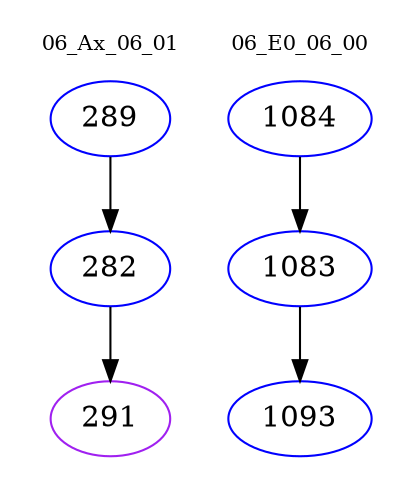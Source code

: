 digraph{
subgraph cluster_0 {
color = white
label = "06_Ax_06_01";
fontsize=10;
T0_289 [label="289", color="blue"]
T0_289 -> T0_282 [color="black"]
T0_282 [label="282", color="blue"]
T0_282 -> T0_291 [color="black"]
T0_291 [label="291", color="purple"]
}
subgraph cluster_1 {
color = white
label = "06_E0_06_00";
fontsize=10;
T1_1084 [label="1084", color="blue"]
T1_1084 -> T1_1083 [color="black"]
T1_1083 [label="1083", color="blue"]
T1_1083 -> T1_1093 [color="black"]
T1_1093 [label="1093", color="blue"]
}
}
